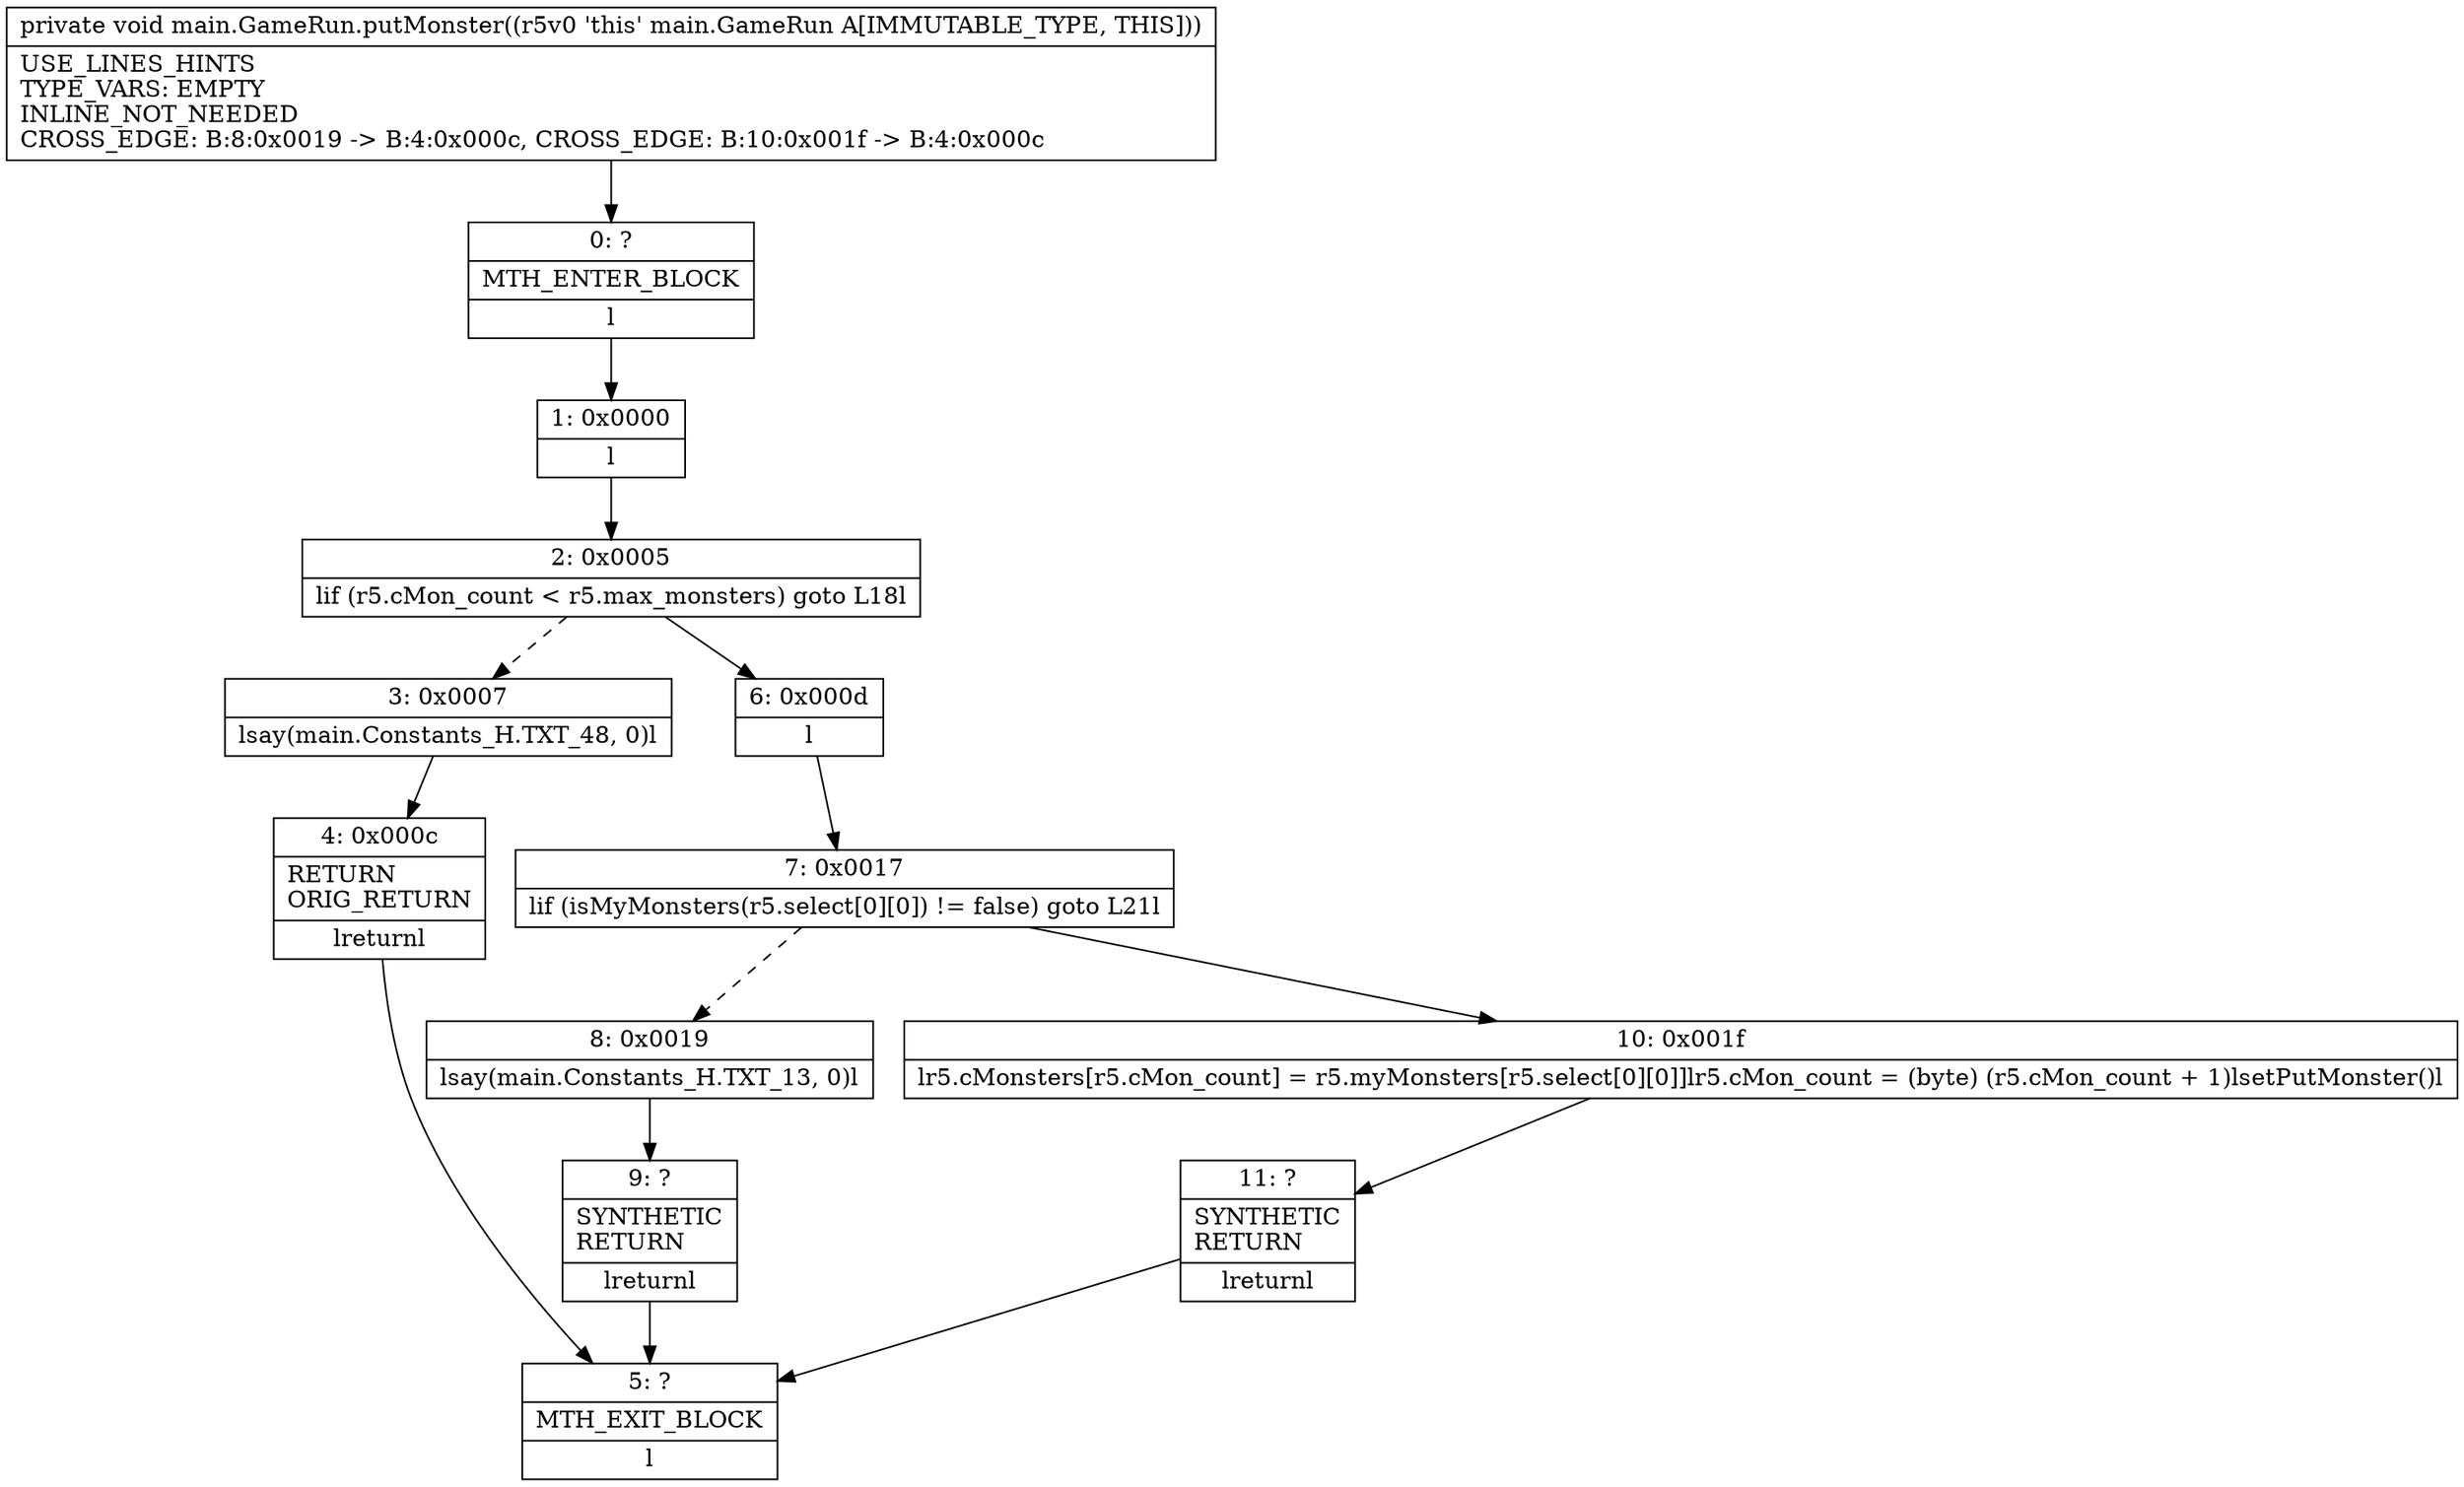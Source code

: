 digraph "CFG formain.GameRun.putMonster()V" {
Node_0 [shape=record,label="{0\:\ ?|MTH_ENTER_BLOCK\l|l}"];
Node_1 [shape=record,label="{1\:\ 0x0000|l}"];
Node_2 [shape=record,label="{2\:\ 0x0005|lif (r5.cMon_count \< r5.max_monsters) goto L18l}"];
Node_3 [shape=record,label="{3\:\ 0x0007|lsay(main.Constants_H.TXT_48, 0)l}"];
Node_4 [shape=record,label="{4\:\ 0x000c|RETURN\lORIG_RETURN\l|lreturnl}"];
Node_5 [shape=record,label="{5\:\ ?|MTH_EXIT_BLOCK\l|l}"];
Node_6 [shape=record,label="{6\:\ 0x000d|l}"];
Node_7 [shape=record,label="{7\:\ 0x0017|lif (isMyMonsters(r5.select[0][0]) != false) goto L21l}"];
Node_8 [shape=record,label="{8\:\ 0x0019|lsay(main.Constants_H.TXT_13, 0)l}"];
Node_9 [shape=record,label="{9\:\ ?|SYNTHETIC\lRETURN\l|lreturnl}"];
Node_10 [shape=record,label="{10\:\ 0x001f|lr5.cMonsters[r5.cMon_count] = r5.myMonsters[r5.select[0][0]]lr5.cMon_count = (byte) (r5.cMon_count + 1)lsetPutMonster()l}"];
Node_11 [shape=record,label="{11\:\ ?|SYNTHETIC\lRETURN\l|lreturnl}"];
MethodNode[shape=record,label="{private void main.GameRun.putMonster((r5v0 'this' main.GameRun A[IMMUTABLE_TYPE, THIS]))  | USE_LINES_HINTS\lTYPE_VARS: EMPTY\lINLINE_NOT_NEEDED\lCROSS_EDGE: B:8:0x0019 \-\> B:4:0x000c, CROSS_EDGE: B:10:0x001f \-\> B:4:0x000c\l}"];
MethodNode -> Node_0;
Node_0 -> Node_1;
Node_1 -> Node_2;
Node_2 -> Node_3[style=dashed];
Node_2 -> Node_6;
Node_3 -> Node_4;
Node_4 -> Node_5;
Node_6 -> Node_7;
Node_7 -> Node_8[style=dashed];
Node_7 -> Node_10;
Node_8 -> Node_9;
Node_9 -> Node_5;
Node_10 -> Node_11;
Node_11 -> Node_5;
}


